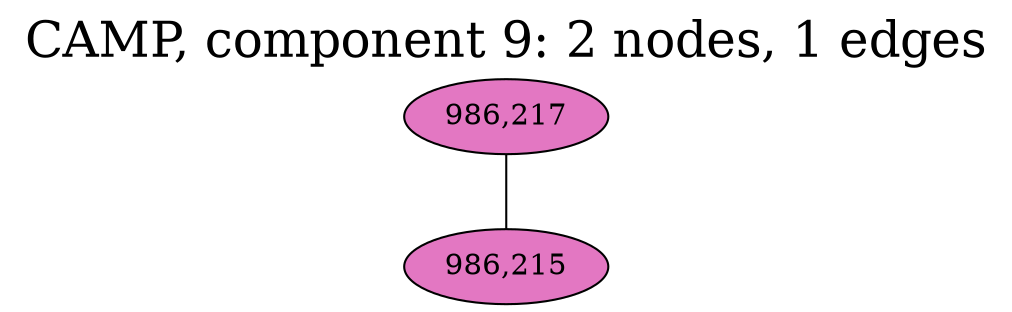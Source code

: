 graph CAMP_cc9 {
	overlap="prism50";
	outputorder="edgesfirst";
	label="CAMP, component 9: 2 nodes, 1 edges";
	labelloc="t";
	fontsize=24;
	"986,217" [style="filled", fillcolor="#e377c2", fontcolor="#000000"];
	"986,215" [style="filled", fillcolor="#e377c2", fontcolor="#000000"];
	"986,217" -- "986,215";
}